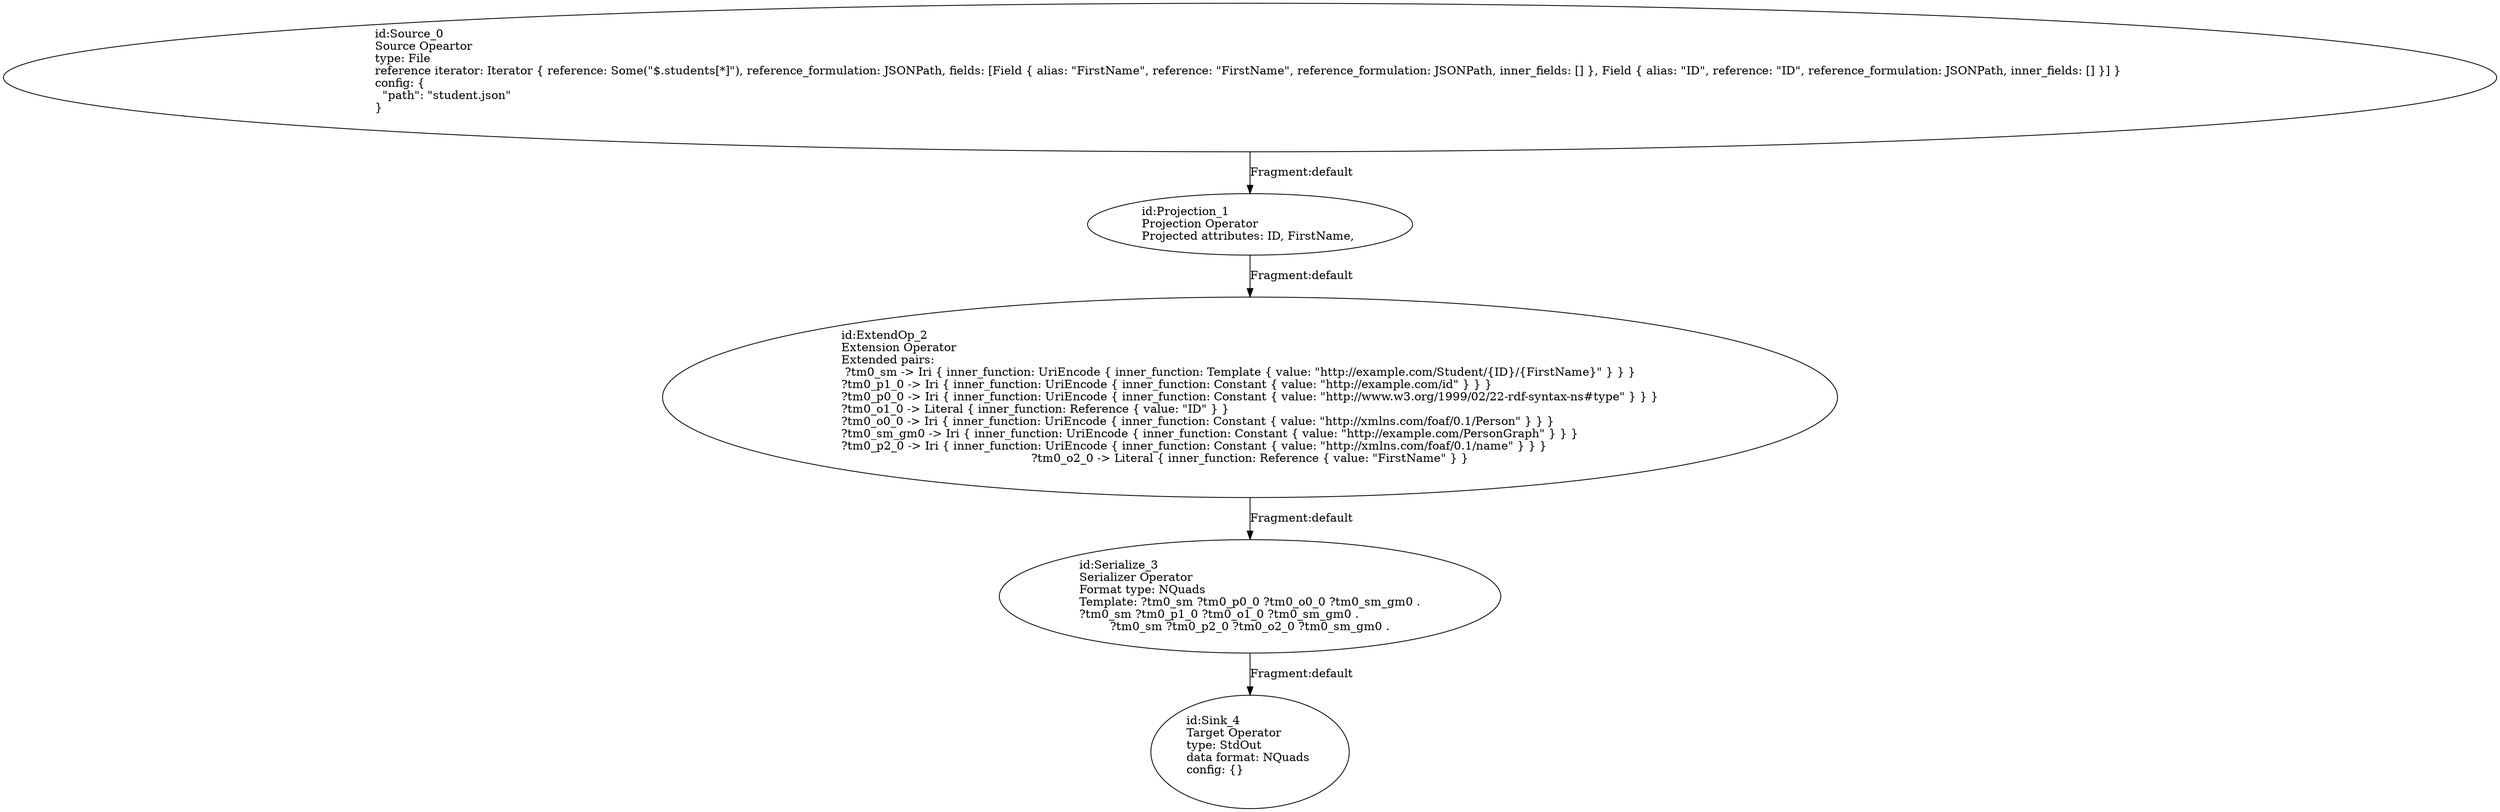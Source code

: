 digraph {
    0 [ label = "id:Source_0 \lSource Opeartor\ltype: File \lreference iterator: Iterator { reference: Some(\"$.students[*]\"), reference_formulation: JSONPath, fields: [Field { alias: \"FirstName\", reference: \"FirstName\", reference_formulation: JSONPath, inner_fields: [] }, Field { alias: \"ID\", reference: \"ID\", reference_formulation: JSONPath, inner_fields: [] }] } \lconfig: {\l  \"path\": \"student.json\"\l}\l             " ]
    1 [ label = "id:Projection_1 \lProjection Operator\lProjected attributes: ID, FirstName, " ]
    2 [ label = "id:ExtendOp_2 \lExtension Operator\lExtended pairs: \l ?tm0_sm -> Iri { inner_function: UriEncode { inner_function: Template { value: \"http://example.com/Student/{ID}/{FirstName}\" } } }\l?tm0_p1_0 -> Iri { inner_function: UriEncode { inner_function: Constant { value: \"http://example.com/id\" } } }\l?tm0_p0_0 -> Iri { inner_function: UriEncode { inner_function: Constant { value: \"http://www.w3.org/1999/02/22-rdf-syntax-ns#type\" } } }\l?tm0_o1_0 -> Literal { inner_function: Reference { value: \"ID\" } }\l?tm0_o0_0 -> Iri { inner_function: UriEncode { inner_function: Constant { value: \"http://xmlns.com/foaf/0.1/Person\" } } }\l?tm0_sm_gm0 -> Iri { inner_function: UriEncode { inner_function: Constant { value: \"http://example.com/PersonGraph\" } } }\l?tm0_p2_0 -> Iri { inner_function: UriEncode { inner_function: Constant { value: \"http://xmlns.com/foaf/0.1/name\" } } }\l?tm0_o2_0 -> Literal { inner_function: Reference { value: \"FirstName\" } }" ]
    3 [ label = "id:Serialize_3 \lSerializer Operator\lFormat type: NQuads\lTemplate: ?tm0_sm ?tm0_p0_0 ?tm0_o0_0 ?tm0_sm_gm0 .\l?tm0_sm ?tm0_p1_0 ?tm0_o1_0 ?tm0_sm_gm0 .\l?tm0_sm ?tm0_p2_0 ?tm0_o2_0 ?tm0_sm_gm0 ." ]
    4 [ label = "id:Sink_4 \lTarget Operator\ltype: StdOut \ldata format: NQuads \lconfig: {}\l             " ]
    0 -> 1 [ label = "Fragment:default" ]
    1 -> 2 [ label = "Fragment:default" ]
    2 -> 3 [ label = "Fragment:default" ]
    3 -> 4 [ label = "Fragment:default" ]
}
